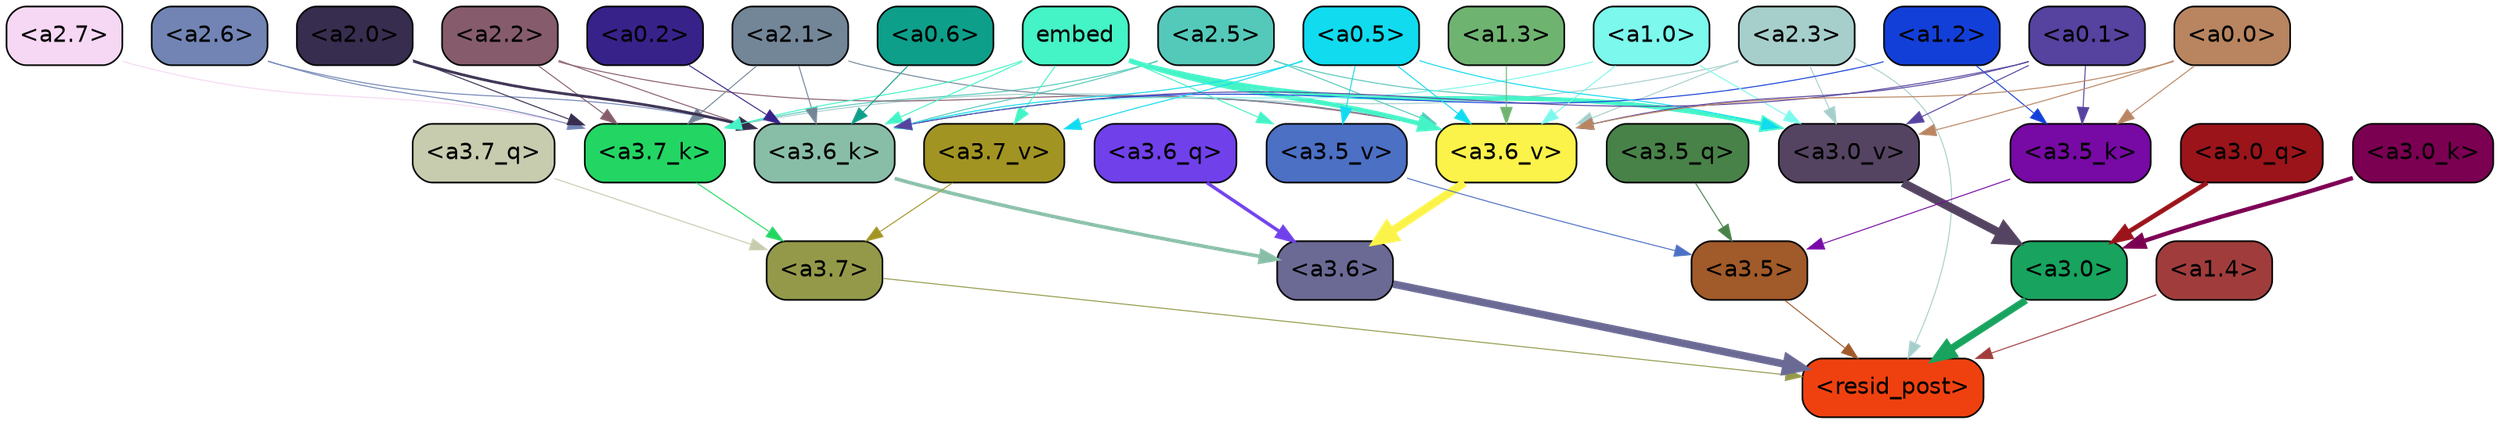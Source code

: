 strict digraph "" {
	graph [bgcolor=transparent,
		layout=dot,
		overlap=false,
		splines=true
	];
	"<a3.7>"	[color=black,
		fillcolor="#94994a",
		fontname=Helvetica,
		shape=box,
		style="filled, rounded"];
	"<resid_post>"	[color=black,
		fillcolor="#ef410f",
		fontname=Helvetica,
		shape=box,
		style="filled, rounded"];
	"<a3.7>" -> "<resid_post>"	[color="#94994a",
		penwidth=0.6];
	"<a3.6>"	[color=black,
		fillcolor="#6b6a95",
		fontname=Helvetica,
		shape=box,
		style="filled, rounded"];
	"<a3.6>" -> "<resid_post>"	[color="#6b6a95",
		penwidth=4.646730065345764];
	"<a3.5>"	[color=black,
		fillcolor="#a15a29",
		fontname=Helvetica,
		shape=box,
		style="filled, rounded"];
	"<a3.5>" -> "<resid_post>"	[color="#a15a29",
		penwidth=0.6];
	"<a3.0>"	[color=black,
		fillcolor="#18a35e",
		fontname=Helvetica,
		shape=box,
		style="filled, rounded"];
	"<a3.0>" -> "<resid_post>"	[color="#18a35e",
		penwidth=4.323132634162903];
	"<a2.3>"	[color=black,
		fillcolor="#a6cfcc",
		fontname=Helvetica,
		shape=box,
		style="filled, rounded"];
	"<a2.3>" -> "<resid_post>"	[color="#a6cfcc",
		penwidth=0.6];
	"<a3.7_k>"	[color=black,
		fillcolor="#23d663",
		fontname=Helvetica,
		shape=box,
		style="filled, rounded"];
	"<a2.3>" -> "<a3.7_k>"	[color="#a6cfcc",
		penwidth=0.6];
	"<a3.6_v>"	[color=black,
		fillcolor="#fbf349",
		fontname=Helvetica,
		shape=box,
		style="filled, rounded"];
	"<a2.3>" -> "<a3.6_v>"	[color="#a6cfcc",
		penwidth=0.6];
	"<a3.0_v>"	[color=black,
		fillcolor="#544461",
		fontname=Helvetica,
		shape=box,
		style="filled, rounded"];
	"<a2.3>" -> "<a3.0_v>"	[color="#a6cfcc",
		penwidth=0.6];
	"<a1.4>"	[color=black,
		fillcolor="#a03d3c",
		fontname=Helvetica,
		shape=box,
		style="filled, rounded"];
	"<a1.4>" -> "<resid_post>"	[color="#a03d3c",
		penwidth=0.6];
	"<a3.7_q>"	[color=black,
		fillcolor="#c7ccae",
		fontname=Helvetica,
		shape=box,
		style="filled, rounded"];
	"<a3.7_q>" -> "<a3.7>"	[color="#c7ccae",
		penwidth=0.6];
	"<a3.6_q>"	[color=black,
		fillcolor="#7040ea",
		fontname=Helvetica,
		shape=box,
		style="filled, rounded"];
	"<a3.6_q>" -> "<a3.6>"	[color="#7040ea",
		penwidth=2.03758105635643];
	"<a3.5_q>"	[color=black,
		fillcolor="#488248",
		fontname=Helvetica,
		shape=box,
		style="filled, rounded"];
	"<a3.5_q>" -> "<a3.5>"	[color="#488248",
		penwidth=0.6];
	"<a3.0_q>"	[color=black,
		fillcolor="#9a141a",
		fontname=Helvetica,
		shape=box,
		style="filled, rounded"];
	"<a3.0_q>" -> "<a3.0>"	[color="#9a141a",
		penwidth=2.8638100624084473];
	"<a3.7_k>" -> "<a3.7>"	[color="#23d663",
		penwidth=0.6];
	"<a3.6_k>"	[color=black,
		fillcolor="#88bea8",
		fontname=Helvetica,
		shape=box,
		style="filled, rounded"];
	"<a3.6_k>" -> "<a3.6>"	[color="#88bea8",
		penwidth=2.174198240041733];
	"<a3.5_k>"	[color=black,
		fillcolor="#7709a4",
		fontname=Helvetica,
		shape=box,
		style="filled, rounded"];
	"<a3.5_k>" -> "<a3.5>"	[color="#7709a4",
		penwidth=0.6];
	"<a3.0_k>"	[color=black,
		fillcolor="#7b0052",
		fontname=Helvetica,
		shape=box,
		style="filled, rounded"];
	"<a3.0_k>" -> "<a3.0>"	[color="#7b0052",
		penwidth=2.6274144649505615];
	"<a3.7_v>"	[color=black,
		fillcolor="#a29423",
		fontname=Helvetica,
		shape=box,
		style="filled, rounded"];
	"<a3.7_v>" -> "<a3.7>"	[color="#a29423",
		penwidth=0.6];
	"<a3.6_v>" -> "<a3.6>"	[color="#fbf349",
		penwidth=5.002329230308533];
	"<a3.5_v>"	[color=black,
		fillcolor="#4b70c4",
		fontname=Helvetica,
		shape=box,
		style="filled, rounded"];
	"<a3.5_v>" -> "<a3.5>"	[color="#4b70c4",
		penwidth=0.6];
	"<a3.0_v>" -> "<a3.0>"	[color="#544461",
		penwidth=5.188832879066467];
	"<a2.7>"	[color=black,
		fillcolor="#f6d8f4",
		fontname=Helvetica,
		shape=box,
		style="filled, rounded"];
	"<a2.7>" -> "<a3.7_k>"	[color="#f6d8f4",
		penwidth=0.6];
	"<a2.6>"	[color=black,
		fillcolor="#7184b4",
		fontname=Helvetica,
		shape=box,
		style="filled, rounded"];
	"<a2.6>" -> "<a3.7_k>"	[color="#7184b4",
		penwidth=0.6];
	"<a2.6>" -> "<a3.6_k>"	[color="#7184b4",
		penwidth=0.6];
	"<a2.5>"	[color=black,
		fillcolor="#54c9ba",
		fontname=Helvetica,
		shape=box,
		style="filled, rounded"];
	"<a2.5>" -> "<a3.7_k>"	[color="#54c9ba",
		penwidth=0.6];
	"<a2.5>" -> "<a3.6_k>"	[color="#54c9ba",
		penwidth=0.6];
	"<a2.5>" -> "<a3.6_v>"	[color="#54c9ba",
		penwidth=0.6];
	"<a2.5>" -> "<a3.0_v>"	[color="#54c9ba",
		penwidth=0.6];
	"<a2.2>"	[color=black,
		fillcolor="#865c6d",
		fontname=Helvetica,
		shape=box,
		style="filled, rounded"];
	"<a2.2>" -> "<a3.7_k>"	[color="#865c6d",
		penwidth=0.6];
	"<a2.2>" -> "<a3.6_k>"	[color="#865c6d",
		penwidth=0.6];
	"<a2.2>" -> "<a3.6_v>"	[color="#865c6d",
		penwidth=0.6];
	"<a2.1>"	[color=black,
		fillcolor="#738698",
		fontname=Helvetica,
		shape=box,
		style="filled, rounded"];
	"<a2.1>" -> "<a3.7_k>"	[color="#738698",
		penwidth=0.6];
	"<a2.1>" -> "<a3.6_k>"	[color="#738698",
		penwidth=0.6];
	"<a2.1>" -> "<a3.6_v>"	[color="#738698",
		penwidth=0.6];
	"<a2.0>"	[color=black,
		fillcolor="#372d4e",
		fontname=Helvetica,
		shape=box,
		style="filled, rounded"];
	"<a2.0>" -> "<a3.7_k>"	[color="#372d4e",
		penwidth=0.6];
	"<a2.0>" -> "<a3.6_k>"	[color="#372d4e",
		penwidth=1.6454488784074783];
	embed	[color=black,
		fillcolor="#44f3c6",
		fontname=Helvetica,
		shape=box,
		style="filled, rounded"];
	embed -> "<a3.7_k>"	[color="#44f3c6",
		penwidth=0.6];
	embed -> "<a3.6_k>"	[color="#44f3c6",
		penwidth=0.6];
	embed -> "<a3.7_v>"	[color="#44f3c6",
		penwidth=0.6];
	embed -> "<a3.6_v>"	[color="#44f3c6",
		penwidth=2.8301228284835815];
	embed -> "<a3.5_v>"	[color="#44f3c6",
		penwidth=0.6];
	embed -> "<a3.0_v>"	[color="#44f3c6",
		penwidth=2.7660785913467407];
	"<a1.2>"	[color=black,
		fillcolor="#133fd9",
		fontname=Helvetica,
		shape=box,
		style="filled, rounded"];
	"<a1.2>" -> "<a3.6_k>"	[color="#133fd9",
		penwidth=0.6];
	"<a1.2>" -> "<a3.5_k>"	[color="#133fd9",
		penwidth=0.6];
	"<a1.0>"	[color=black,
		fillcolor="#7cf8ed",
		fontname=Helvetica,
		shape=box,
		style="filled, rounded"];
	"<a1.0>" -> "<a3.6_k>"	[color="#7cf8ed",
		penwidth=0.6];
	"<a1.0>" -> "<a3.6_v>"	[color="#7cf8ed",
		penwidth=0.6];
	"<a1.0>" -> "<a3.0_v>"	[color="#7cf8ed",
		penwidth=0.6];
	"<a0.6>"	[color=black,
		fillcolor="#0e9f8a",
		fontname=Helvetica,
		shape=box,
		style="filled, rounded"];
	"<a0.6>" -> "<a3.6_k>"	[color="#0e9f8a",
		penwidth=0.6];
	"<a0.5>"	[color=black,
		fillcolor="#11dbef",
		fontname=Helvetica,
		shape=box,
		style="filled, rounded"];
	"<a0.5>" -> "<a3.6_k>"	[color="#11dbef",
		penwidth=0.6];
	"<a0.5>" -> "<a3.7_v>"	[color="#11dbef",
		penwidth=0.6];
	"<a0.5>" -> "<a3.6_v>"	[color="#11dbef",
		penwidth=0.6];
	"<a0.5>" -> "<a3.5_v>"	[color="#11dbef",
		penwidth=0.6];
	"<a0.5>" -> "<a3.0_v>"	[color="#11dbef",
		penwidth=0.6124261617660522];
	"<a0.2>"	[color=black,
		fillcolor="#37228a",
		fontname=Helvetica,
		shape=box,
		style="filled, rounded"];
	"<a0.2>" -> "<a3.6_k>"	[color="#37228a",
		penwidth=0.6];
	"<a0.1>"	[color=black,
		fillcolor="#56429f",
		fontname=Helvetica,
		shape=box,
		style="filled, rounded"];
	"<a0.1>" -> "<a3.6_k>"	[color="#56429f",
		penwidth=0.6];
	"<a0.1>" -> "<a3.5_k>"	[color="#56429f",
		penwidth=0.6];
	"<a0.1>" -> "<a3.6_v>"	[color="#56429f",
		penwidth=0.6];
	"<a0.1>" -> "<a3.0_v>"	[color="#56429f",
		penwidth=0.6];
	"<a0.0>"	[color=black,
		fillcolor="#b88560",
		fontname=Helvetica,
		shape=box,
		style="filled, rounded"];
	"<a0.0>" -> "<a3.5_k>"	[color="#b88560",
		penwidth=0.6];
	"<a0.0>" -> "<a3.6_v>"	[color="#b88560",
		penwidth=0.6];
	"<a0.0>" -> "<a3.0_v>"	[color="#b88560",
		penwidth=0.6];
	"<a1.3>"	[color=black,
		fillcolor="#6fb371",
		fontname=Helvetica,
		shape=box,
		style="filled, rounded"];
	"<a1.3>" -> "<a3.6_v>"	[color="#6fb371",
		penwidth=0.6];
}
